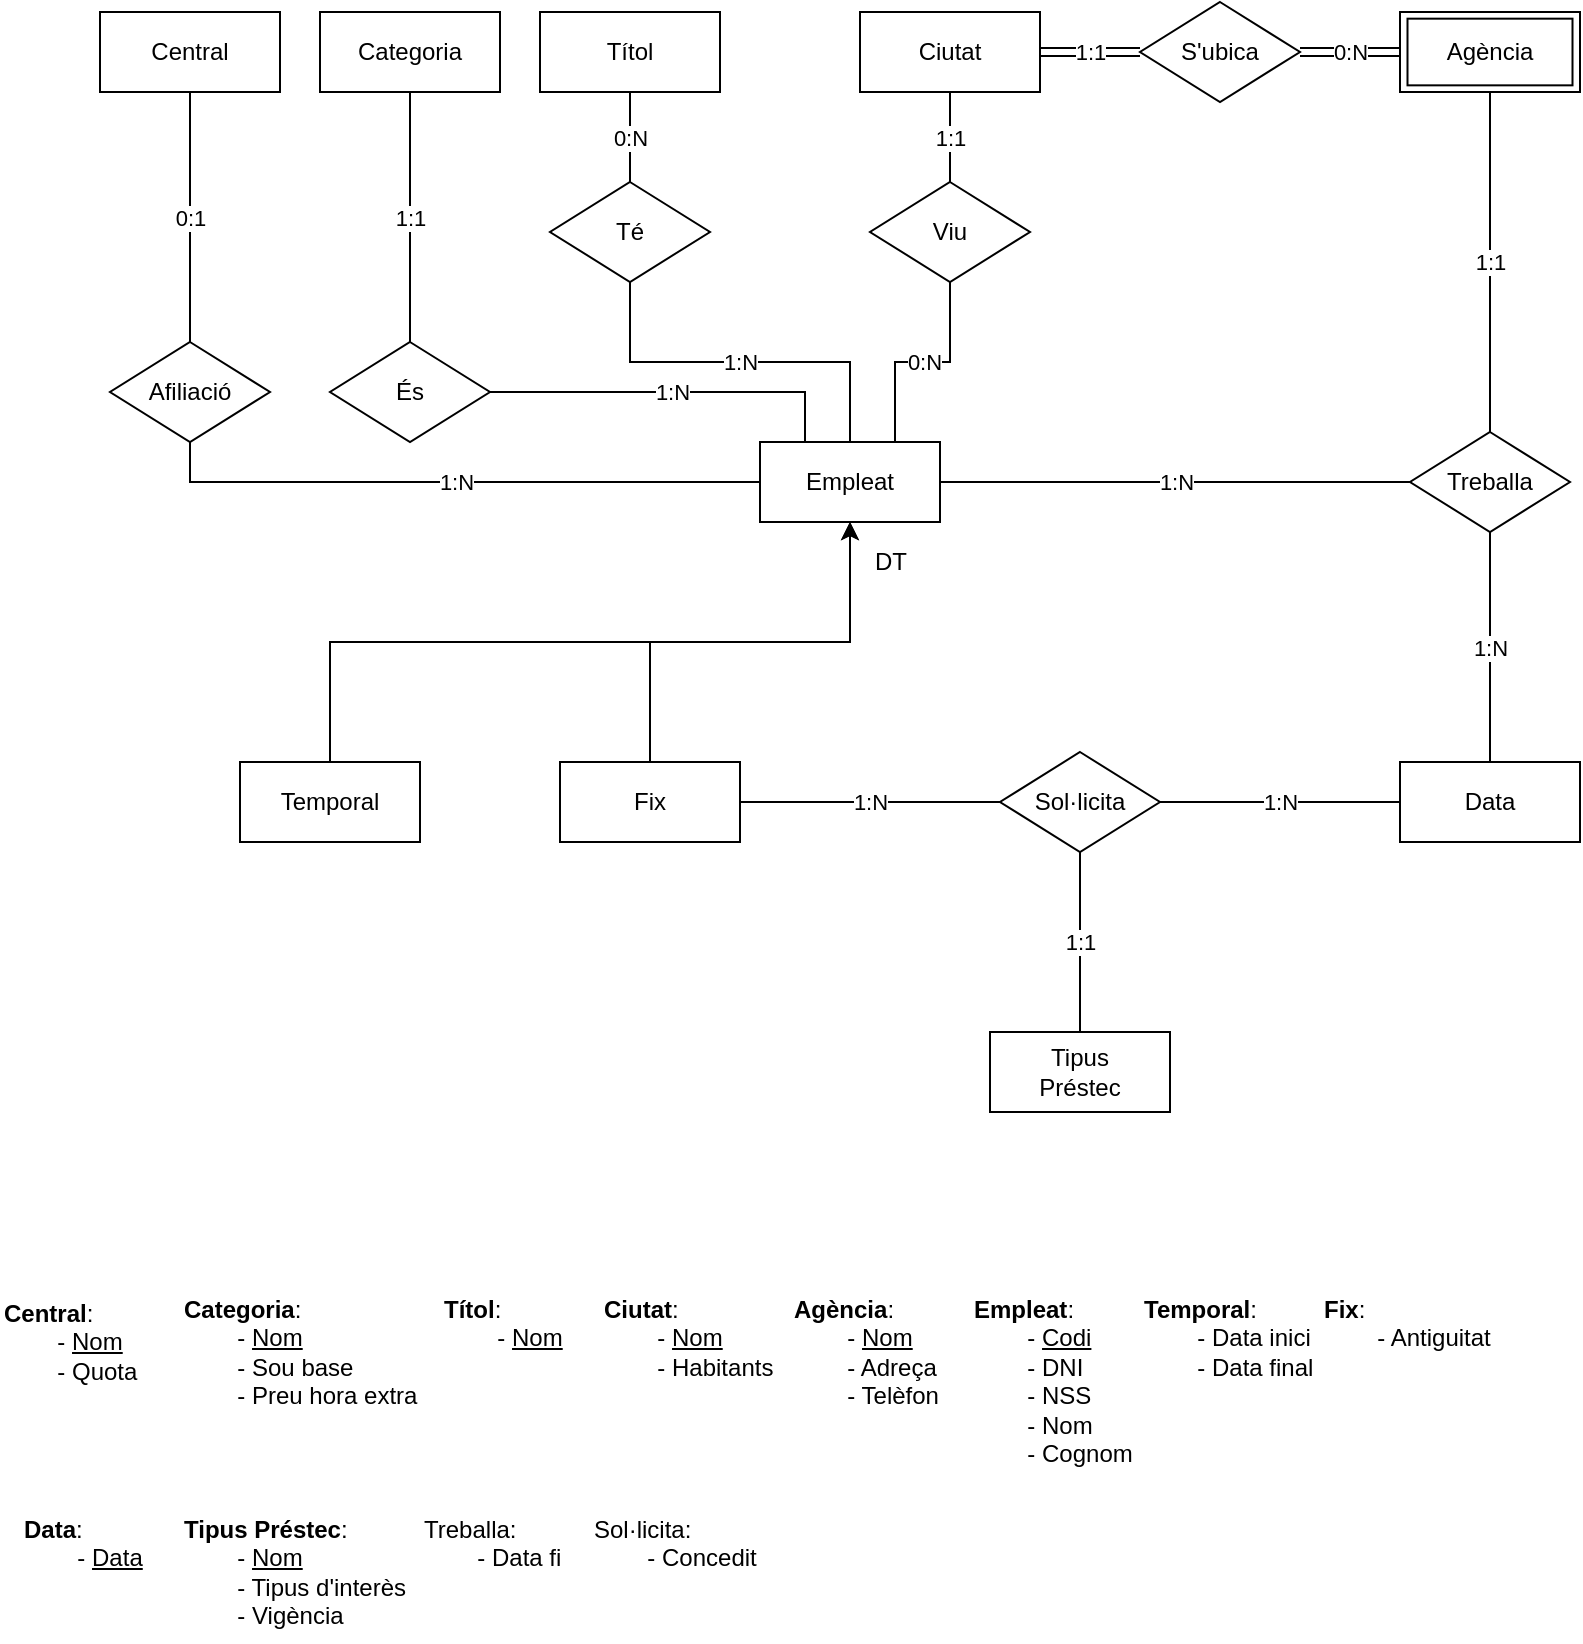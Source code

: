 <mxfile version="20.3.0" type="device"><diagram id="zCvstcG9E8lXyQq8eJAD" name="Page-1"><mxGraphModel dx="1422" dy="865" grid="1" gridSize="10" guides="1" tooltips="1" connect="1" arrows="1" fold="1" page="1" pageScale="1" pageWidth="827" pageHeight="1169" math="0" shadow="0"><root><mxCell id="0"/><mxCell id="1" parent="0"/><mxCell id="T-8h3m1oKn7MmSYytpKn-35" value="&lt;div&gt;1:N&lt;/div&gt;" style="edgeStyle=orthogonalEdgeStyle;rounded=0;orthogonalLoop=1;jettySize=auto;html=1;exitX=1;exitY=0.5;exitDx=0;exitDy=0;entryX=0;entryY=0.5;entryDx=0;entryDy=0;endArrow=none;endFill=0;" parent="1" source="T-8h3m1oKn7MmSYytpKn-1" target="T-8h3m1oKn7MmSYytpKn-34" edge="1"><mxGeometry relative="1" as="geometry"/></mxCell><mxCell id="T-8h3m1oKn7MmSYytpKn-45" value="&lt;div&gt;1:N&lt;/div&gt;" style="edgeStyle=orthogonalEdgeStyle;rounded=0;orthogonalLoop=1;jettySize=auto;html=1;exitX=0.25;exitY=0;exitDx=0;exitDy=0;entryX=1;entryY=0.5;entryDx=0;entryDy=0;endArrow=none;endFill=0;" parent="1" source="T-8h3m1oKn7MmSYytpKn-1" target="T-8h3m1oKn7MmSYytpKn-40" edge="1"><mxGeometry relative="1" as="geometry"/></mxCell><mxCell id="T-8h3m1oKn7MmSYytpKn-52" value="1:N" style="edgeStyle=orthogonalEdgeStyle;rounded=0;orthogonalLoop=1;jettySize=auto;html=1;exitX=0.5;exitY=0;exitDx=0;exitDy=0;entryX=0.5;entryY=1;entryDx=0;entryDy=0;endArrow=none;endFill=0;" parent="1" source="T-8h3m1oKn7MmSYytpKn-1" target="T-8h3m1oKn7MmSYytpKn-51" edge="1"><mxGeometry relative="1" as="geometry"/></mxCell><mxCell id="T-8h3m1oKn7MmSYytpKn-1" value="&lt;div&gt;Empleat&lt;/div&gt;" style="rounded=0;whiteSpace=wrap;html=1;" parent="1" vertex="1"><mxGeometry x="390" y="250" width="90" height="40" as="geometry"/></mxCell><mxCell id="T-8h3m1oKn7MmSYytpKn-22" value="1:1" style="edgeStyle=orthogonalEdgeStyle;rounded=0;orthogonalLoop=1;jettySize=auto;html=1;exitX=0.5;exitY=1;exitDx=0;exitDy=0;entryX=0.5;entryY=0;entryDx=0;entryDy=0;endArrow=none;endFill=0;" parent="1" source="T-8h3m1oKn7MmSYytpKn-5" target="T-8h3m1oKn7MmSYytpKn-7" edge="1"><mxGeometry relative="1" as="geometry"/></mxCell><mxCell id="T-8h3m1oKn7MmSYytpKn-5" value="&lt;div&gt;Ciutat&lt;/div&gt;" style="whiteSpace=wrap;html=1;rounded=0;" parent="1" vertex="1"><mxGeometry x="440" y="35" width="90" height="40" as="geometry"/></mxCell><mxCell id="T-8h3m1oKn7MmSYytpKn-7" value="Viu" style="rhombus;whiteSpace=wrap;html=1;" parent="1" vertex="1"><mxGeometry x="445" y="120" width="80" height="50" as="geometry"/></mxCell><mxCell id="T-8h3m1oKn7MmSYytpKn-18" value="&lt;div&gt;0:N&lt;/div&gt;" style="edgeStyle=orthogonalEdgeStyle;rounded=0;orthogonalLoop=1;jettySize=auto;html=1;exitX=0.75;exitY=0;exitDx=0;exitDy=0;entryX=0.5;entryY=1;entryDx=0;entryDy=0;endArrow=none;endFill=0;" parent="1" source="T-8h3m1oKn7MmSYytpKn-1" target="T-8h3m1oKn7MmSYytpKn-7" edge="1"><mxGeometry relative="1" as="geometry"><mxPoint x="525" y="150" as="sourcePoint"/></mxGeometry></mxCell><mxCell id="T-8h3m1oKn7MmSYytpKn-26" value="S'ubica" style="rhombus;whiteSpace=wrap;html=1;" parent="1" vertex="1"><mxGeometry x="580" y="30" width="80" height="50" as="geometry"/></mxCell><mxCell id="T-8h3m1oKn7MmSYytpKn-29" value="" style="group" parent="1" vertex="1" connectable="0"><mxGeometry x="710" y="35" width="90" height="40" as="geometry"/></mxCell><mxCell id="T-8h3m1oKn7MmSYytpKn-27" value="&lt;div&gt;Agència&lt;/div&gt;" style="whiteSpace=wrap;html=1;rounded=0;" parent="T-8h3m1oKn7MmSYytpKn-29" vertex="1"><mxGeometry width="90" height="40" as="geometry"/></mxCell><mxCell id="T-8h3m1oKn7MmSYytpKn-28" value="" style="rounded=0;whiteSpace=wrap;html=1;shadow=0;glass=0;sketch=0;fillColor=none;" parent="T-8h3m1oKn7MmSYytpKn-29" vertex="1"><mxGeometry x="3.75" y="3.333" width="82.5" height="33.333" as="geometry"/></mxCell><mxCell id="T-8h3m1oKn7MmSYytpKn-30" value="1:1" style="shape=link;html=1;rounded=0;endArrow=none;endFill=0;entryX=0;entryY=0.5;entryDx=0;entryDy=0;exitX=1;exitY=0.5;exitDx=0;exitDy=0;" parent="1" source="T-8h3m1oKn7MmSYytpKn-5" target="T-8h3m1oKn7MmSYytpKn-26" edge="1"><mxGeometry relative="1" as="geometry"><mxPoint x="555" y="110" as="sourcePoint"/><mxPoint x="715" y="110" as="targetPoint"/></mxGeometry></mxCell><mxCell id="T-8h3m1oKn7MmSYytpKn-32" value="0:N" style="shape=link;html=1;rounded=0;endArrow=none;endFill=0;entryX=0;entryY=0.5;entryDx=0;entryDy=0;exitX=1;exitY=0.5;exitDx=0;exitDy=0;" parent="1" source="T-8h3m1oKn7MmSYytpKn-26" target="T-8h3m1oKn7MmSYytpKn-27" edge="1"><mxGeometry relative="1" as="geometry"><mxPoint x="565" y="120" as="sourcePoint"/><mxPoint x="725" y="120" as="targetPoint"/></mxGeometry></mxCell><mxCell id="T-8h3m1oKn7MmSYytpKn-36" value="1:1" style="edgeStyle=orthogonalEdgeStyle;rounded=0;orthogonalLoop=1;jettySize=auto;html=1;exitX=0.5;exitY=0;exitDx=0;exitDy=0;entryX=0.5;entryY=1;entryDx=0;entryDy=0;endArrow=none;endFill=0;" parent="1" source="T-8h3m1oKn7MmSYytpKn-34" target="T-8h3m1oKn7MmSYytpKn-27" edge="1"><mxGeometry relative="1" as="geometry"/></mxCell><mxCell id="T-8h3m1oKn7MmSYytpKn-34" value="&lt;div&gt;Treballa&lt;/div&gt;" style="rhombus;whiteSpace=wrap;html=1;" parent="1" vertex="1"><mxGeometry x="715" y="245" width="80" height="50" as="geometry"/></mxCell><mxCell id="T-8h3m1oKn7MmSYytpKn-38" value="1:N" style="edgeStyle=orthogonalEdgeStyle;rounded=0;orthogonalLoop=1;jettySize=auto;html=1;exitX=0.5;exitY=0;exitDx=0;exitDy=0;entryX=0.5;entryY=1;entryDx=0;entryDy=0;endArrow=none;endFill=0;" parent="1" source="T-8h3m1oKn7MmSYytpKn-37" target="T-8h3m1oKn7MmSYytpKn-34" edge="1"><mxGeometry relative="1" as="geometry"/></mxCell><mxCell id="T-8h3m1oKn7MmSYytpKn-37" value="Data" style="rounded=0;whiteSpace=wrap;html=1;" parent="1" vertex="1"><mxGeometry x="710" y="410" width="90" height="40" as="geometry"/></mxCell><mxCell id="T-8h3m1oKn7MmSYytpKn-39" value="Categoria" style="rounded=0;whiteSpace=wrap;html=1;" parent="1" vertex="1"><mxGeometry x="170" y="35" width="90" height="40" as="geometry"/></mxCell><mxCell id="T-8h3m1oKn7MmSYytpKn-42" value="1:1" style="edgeStyle=orthogonalEdgeStyle;rounded=0;orthogonalLoop=1;jettySize=auto;html=1;exitX=0.5;exitY=0;exitDx=0;exitDy=0;entryX=0.5;entryY=1;entryDx=0;entryDy=0;endArrow=none;endFill=0;" parent="1" source="T-8h3m1oKn7MmSYytpKn-40" target="T-8h3m1oKn7MmSYytpKn-39" edge="1"><mxGeometry relative="1" as="geometry"/></mxCell><mxCell id="T-8h3m1oKn7MmSYytpKn-40" value="És" style="rhombus;whiteSpace=wrap;html=1;" parent="1" vertex="1"><mxGeometry x="175" y="200" width="80" height="50" as="geometry"/></mxCell><mxCell id="T-8h3m1oKn7MmSYytpKn-48" value="0:1" style="edgeStyle=orthogonalEdgeStyle;rounded=0;orthogonalLoop=1;jettySize=auto;html=1;exitX=0.5;exitY=1;exitDx=0;exitDy=0;entryX=0.5;entryY=0;entryDx=0;entryDy=0;endArrow=none;endFill=0;" parent="1" source="T-8h3m1oKn7MmSYytpKn-46" target="T-8h3m1oKn7MmSYytpKn-47" edge="1"><mxGeometry relative="1" as="geometry"/></mxCell><mxCell id="T-8h3m1oKn7MmSYytpKn-46" value="&lt;div&gt;Central&lt;/div&gt;" style="rounded=0;whiteSpace=wrap;html=1;" parent="1" vertex="1"><mxGeometry x="60" y="35" width="90" height="40" as="geometry"/></mxCell><mxCell id="T-8h3m1oKn7MmSYytpKn-49" value="1:N" style="edgeStyle=orthogonalEdgeStyle;rounded=0;orthogonalLoop=1;jettySize=auto;html=1;exitX=0.5;exitY=1;exitDx=0;exitDy=0;entryX=0;entryY=0.5;entryDx=0;entryDy=0;endArrow=none;endFill=0;" parent="1" source="T-8h3m1oKn7MmSYytpKn-47" target="T-8h3m1oKn7MmSYytpKn-1" edge="1"><mxGeometry relative="1" as="geometry"/></mxCell><mxCell id="T-8h3m1oKn7MmSYytpKn-47" value="Afiliació" style="rhombus;whiteSpace=wrap;html=1;" parent="1" vertex="1"><mxGeometry x="65" y="200" width="80" height="50" as="geometry"/></mxCell><mxCell id="T-8h3m1oKn7MmSYytpKn-50" value="Títol" style="rounded=0;whiteSpace=wrap;html=1;" parent="1" vertex="1"><mxGeometry x="280" y="35" width="90" height="40" as="geometry"/></mxCell><mxCell id="T-8h3m1oKn7MmSYytpKn-53" value="0:N" style="edgeStyle=orthogonalEdgeStyle;rounded=0;orthogonalLoop=1;jettySize=auto;html=1;exitX=0.5;exitY=0;exitDx=0;exitDy=0;entryX=0.5;entryY=1;entryDx=0;entryDy=0;endArrow=none;endFill=0;" parent="1" source="T-8h3m1oKn7MmSYytpKn-51" target="T-8h3m1oKn7MmSYytpKn-50" edge="1"><mxGeometry relative="1" as="geometry"/></mxCell><mxCell id="T-8h3m1oKn7MmSYytpKn-51" value="Té" style="rhombus;whiteSpace=wrap;html=1;" parent="1" vertex="1"><mxGeometry x="285" y="120" width="80" height="50" as="geometry"/></mxCell><mxCell id="T-8h3m1oKn7MmSYytpKn-66" style="edgeStyle=orthogonalEdgeStyle;rounded=0;orthogonalLoop=1;jettySize=auto;html=1;exitX=0.5;exitY=0;exitDx=0;exitDy=0;entryX=0.5;entryY=1;entryDx=0;entryDy=0;endArrow=classic;endFill=1;" parent="1" source="T-8h3m1oKn7MmSYytpKn-54" target="T-8h3m1oKn7MmSYytpKn-1" edge="1"><mxGeometry relative="1" as="geometry"/></mxCell><mxCell id="T-8h3m1oKn7MmSYytpKn-54" value="Temporal" style="rounded=0;whiteSpace=wrap;html=1;" parent="1" vertex="1"><mxGeometry x="130" y="410" width="90" height="40" as="geometry"/></mxCell><mxCell id="T-8h3m1oKn7MmSYytpKn-67" style="edgeStyle=orthogonalEdgeStyle;rounded=0;orthogonalLoop=1;jettySize=auto;html=1;exitX=0.5;exitY=0;exitDx=0;exitDy=0;entryX=0.5;entryY=1;entryDx=0;entryDy=0;endArrow=classic;endFill=1;" parent="1" source="T-8h3m1oKn7MmSYytpKn-55" target="T-8h3m1oKn7MmSYytpKn-1" edge="1"><mxGeometry relative="1" as="geometry"/></mxCell><mxCell id="T-8h3m1oKn7MmSYytpKn-55" value="Fix" style="rounded=0;whiteSpace=wrap;html=1;" parent="1" vertex="1"><mxGeometry x="290" y="410" width="90" height="40" as="geometry"/></mxCell><mxCell id="T-8h3m1oKn7MmSYytpKn-64" value="DT" style="text;html=1;align=center;verticalAlign=middle;resizable=0;points=[];autosize=1;strokeColor=none;fillColor=none;" parent="1" vertex="1"><mxGeometry x="435" y="295" width="40" height="30" as="geometry"/></mxCell><mxCell id="T-8h3m1oKn7MmSYytpKn-69" value="1:N" style="edgeStyle=orthogonalEdgeStyle;rounded=0;orthogonalLoop=1;jettySize=auto;html=1;exitX=1;exitY=0.5;exitDx=0;exitDy=0;entryX=0;entryY=0.5;entryDx=0;entryDy=0;endArrow=none;endFill=0;" parent="1" source="T-8h3m1oKn7MmSYytpKn-68" target="T-8h3m1oKn7MmSYytpKn-37" edge="1"><mxGeometry relative="1" as="geometry"/></mxCell><mxCell id="T-8h3m1oKn7MmSYytpKn-70" value="1:N" style="edgeStyle=orthogonalEdgeStyle;rounded=0;orthogonalLoop=1;jettySize=auto;html=1;exitX=0;exitY=0.5;exitDx=0;exitDy=0;entryX=1;entryY=0.5;entryDx=0;entryDy=0;endArrow=none;endFill=0;" parent="1" source="T-8h3m1oKn7MmSYytpKn-68" target="T-8h3m1oKn7MmSYytpKn-55" edge="1"><mxGeometry relative="1" as="geometry"/></mxCell><mxCell id="T-8h3m1oKn7MmSYytpKn-68" value="Sol·licita" style="rhombus;whiteSpace=wrap;html=1;" parent="1" vertex="1"><mxGeometry x="510" y="405" width="80" height="50" as="geometry"/></mxCell><mxCell id="T-8h3m1oKn7MmSYytpKn-72" value="1:1" style="edgeStyle=orthogonalEdgeStyle;rounded=0;orthogonalLoop=1;jettySize=auto;html=1;exitX=0.5;exitY=0;exitDx=0;exitDy=0;entryX=0.5;entryY=1;entryDx=0;entryDy=0;endArrow=none;endFill=0;" parent="1" source="T-8h3m1oKn7MmSYytpKn-71" target="T-8h3m1oKn7MmSYytpKn-68" edge="1"><mxGeometry relative="1" as="geometry"/></mxCell><mxCell id="T-8h3m1oKn7MmSYytpKn-71" value="Tipus&lt;br&gt;&lt;div&gt;Préstec&lt;/div&gt;" style="rounded=0;whiteSpace=wrap;html=1;" parent="1" vertex="1"><mxGeometry x="505" y="545" width="90" height="40" as="geometry"/></mxCell><mxCell id="T-8h3m1oKn7MmSYytpKn-73" value="&lt;div align=&quot;left&quot;&gt;&lt;b&gt;Central&lt;/b&gt;:&lt;/div&gt;&lt;div align=&quot;left&quot;&gt;&lt;span style=&quot;white-space: pre;&quot;&gt;&#9;&lt;/span&gt;- &lt;u&gt;Nom&lt;/u&gt;&lt;/div&gt;&lt;div align=&quot;left&quot;&gt;&lt;span style=&quot;white-space: pre;&quot;&gt;&#9;&lt;/span&gt;- Quota&lt;u&gt;&lt;br&gt;&lt;/u&gt;&lt;/div&gt;" style="text;html=1;align=left;verticalAlign=middle;resizable=0;points=[];autosize=1;strokeColor=none;fillColor=none;" parent="1" vertex="1"><mxGeometry x="10" y="670" width="90" height="60" as="geometry"/></mxCell><mxCell id="T-8h3m1oKn7MmSYytpKn-74" value="&lt;div&gt;&lt;b&gt;Categoria&lt;/b&gt;:&lt;/div&gt;&lt;div&gt;&lt;span style=&quot;white-space: pre;&quot;&gt;&#9;&lt;/span&gt;- &lt;u&gt;Nom&lt;/u&gt;&lt;/div&gt;&lt;div&gt;&lt;span style=&quot;white-space: pre;&quot;&gt;&#9;&lt;/span&gt;- Sou base&lt;/div&gt;&lt;div&gt;&lt;span style=&quot;white-space: pre;&quot;&gt;&#9;&lt;/span&gt;- Preu hora extra&lt;br&gt;&lt;/div&gt;" style="text;html=1;align=left;verticalAlign=top;resizable=0;points=[];autosize=1;strokeColor=none;fillColor=none;" parent="1" vertex="1"><mxGeometry x="100" y="670" width="140" height="70" as="geometry"/></mxCell><mxCell id="T-8h3m1oKn7MmSYytpKn-75" value="&lt;div&gt;&lt;b&gt;Títol&lt;/b&gt;:&lt;/div&gt;&lt;div&gt;&lt;span style=&quot;white-space: pre;&quot;&gt;&#9;&lt;/span&gt;- &lt;u&gt;Nom&lt;/u&gt;&lt;br&gt;&lt;/div&gt;" style="text;html=1;align=left;verticalAlign=top;resizable=0;points=[];autosize=1;strokeColor=none;fillColor=none;" parent="1" vertex="1"><mxGeometry x="230" y="670" width="80" height="40" as="geometry"/></mxCell><mxCell id="T-8h3m1oKn7MmSYytpKn-76" value="&lt;div&gt;&lt;b&gt;Ciutat&lt;/b&gt;:&lt;/div&gt;&lt;div&gt;&lt;span style=&quot;white-space: pre;&quot;&gt;&#9;&lt;/span&gt;- &lt;u&gt;Nom&lt;/u&gt;&lt;br&gt;&lt;/div&gt;&lt;div&gt;&lt;span style=&quot;white-space: pre;&quot;&gt;&#9;&lt;/span&gt;- Habitants&lt;br&gt;&lt;/div&gt;" style="text;html=1;align=left;verticalAlign=top;resizable=0;points=[];autosize=1;strokeColor=none;fillColor=none;" parent="1" vertex="1"><mxGeometry x="310" y="670" width="110" height="60" as="geometry"/></mxCell><mxCell id="T-8h3m1oKn7MmSYytpKn-77" value="&lt;div&gt;&lt;b&gt;Agència&lt;/b&gt;:&lt;/div&gt;&lt;div&gt;&lt;span style=&quot;white-space: pre;&quot;&gt;&#9;&lt;/span&gt;- &lt;u&gt;Nom&lt;/u&gt;&lt;br&gt;&lt;/div&gt;&lt;div&gt;&lt;span style=&quot;white-space: pre;&quot;&gt;&#9;&lt;/span&gt;- Adreça&lt;/div&gt;&lt;div&gt;&lt;span style=&quot;white-space: pre;&quot;&gt;&#9;&lt;/span&gt;- Telèfon&lt;br&gt;&lt;/div&gt;" style="text;html=1;align=left;verticalAlign=top;resizable=0;points=[];autosize=1;strokeColor=none;fillColor=none;" parent="1" vertex="1"><mxGeometry x="405" y="670" width="100" height="70" as="geometry"/></mxCell><mxCell id="T-8h3m1oKn7MmSYytpKn-78" value="&lt;div&gt;&lt;b&gt;Empleat&lt;/b&gt;:&lt;/div&gt;&lt;div&gt;&lt;span style=&quot;white-space: pre;&quot;&gt;&#9;&lt;/span&gt;- &lt;u&gt;Codi&lt;/u&gt;&lt;/div&gt;&lt;div&gt;&lt;span style=&quot;white-space: pre;&quot;&gt;&#9;&lt;/span&gt;- DNI&lt;/div&gt;&lt;div&gt;&lt;span style=&quot;white-space: pre;&quot;&gt;&#9;&lt;/span&gt;- NSS&lt;/div&gt;&lt;div&gt;&lt;span style=&quot;white-space: pre;&quot;&gt;&#9;&lt;/span&gt;- Nom&lt;/div&gt;&lt;div&gt;&lt;span style=&quot;white-space: pre;&quot;&gt;&#9;&lt;/span&gt;- Cognom&lt;/div&gt;" style="text;html=1;align=left;verticalAlign=top;resizable=0;points=[];autosize=1;strokeColor=none;fillColor=none;" parent="1" vertex="1"><mxGeometry x="495" y="670" width="100" height="100" as="geometry"/></mxCell><mxCell id="T-8h3m1oKn7MmSYytpKn-80" value="&lt;div&gt;&lt;b&gt;Data&lt;/b&gt;:&lt;/div&gt;&lt;div&gt;&lt;span style=&quot;white-space: pre;&quot;&gt;&#9;&lt;/span&gt;- &lt;u&gt;Data&lt;/u&gt;&lt;br&gt;&lt;/div&gt;" style="text;html=1;align=left;verticalAlign=top;resizable=0;points=[];autosize=1;strokeColor=none;fillColor=none;" parent="1" vertex="1"><mxGeometry x="20" y="780" width="80" height="40" as="geometry"/></mxCell><mxCell id="T-8h3m1oKn7MmSYytpKn-81" value="&lt;div&gt;&lt;b&gt;Temporal&lt;/b&gt;:&lt;/div&gt;&lt;div&gt;&lt;span style=&quot;white-space: pre;&quot;&gt;&#9;&lt;/span&gt;- Data inici&lt;/div&gt;&lt;div&gt;&lt;span style=&quot;white-space: pre;&quot;&gt;&#9;&lt;/span&gt;- Data final&lt;br&gt;&lt;/div&gt;" style="text;html=1;align=left;verticalAlign=top;resizable=0;points=[];autosize=1;strokeColor=none;fillColor=none;" parent="1" vertex="1"><mxGeometry x="580" y="670" width="110" height="60" as="geometry"/></mxCell><mxCell id="T-8h3m1oKn7MmSYytpKn-82" value="&lt;div&gt;&lt;b&gt;Fix&lt;/b&gt;:&lt;/div&gt;&lt;div&gt;&lt;span style=&quot;white-space: pre;&quot;&gt;&#9;&lt;/span&gt;- Antiguitat&lt;br&gt;&lt;/div&gt;" style="text;html=1;align=left;verticalAlign=top;resizable=0;points=[];autosize=1;strokeColor=none;fillColor=none;" parent="1" vertex="1"><mxGeometry x="670" y="670" width="110" height="40" as="geometry"/></mxCell><mxCell id="T-8h3m1oKn7MmSYytpKn-83" value="&lt;div&gt;&lt;b&gt;Tipus Préstec&lt;/b&gt;:&lt;/div&gt;&lt;div&gt;&lt;span style=&quot;white-space: pre;&quot;&gt;&#9;&lt;/span&gt;- &lt;u&gt;Nom&lt;/u&gt;&lt;/div&gt;&lt;div&gt;&lt;span style=&quot;white-space: pre;&quot;&gt;&#9;&lt;/span&gt;- Tipus d'interès&lt;u&gt;&lt;br&gt;&lt;/u&gt;&lt;/div&gt;&lt;div&gt;&lt;span style=&quot;white-space: pre;&quot;&gt;&#9;&lt;/span&gt;- Vigència&lt;u&gt;&lt;br&gt;&lt;/u&gt;&lt;/div&gt;" style="text;html=1;align=left;verticalAlign=top;resizable=0;points=[];autosize=1;strokeColor=none;fillColor=none;" parent="1" vertex="1"><mxGeometry x="100" y="780" width="130" height="70" as="geometry"/></mxCell><mxCell id="T-8h3m1oKn7MmSYytpKn-84" value="&lt;div&gt;Treballa:&lt;/div&gt;&lt;div&gt;&lt;span style=&quot;white-space: pre;&quot;&gt;&#9;&lt;/span&gt;- Data fi&lt;/div&gt;" style="text;html=1;align=left;verticalAlign=top;resizable=0;points=[];autosize=1;strokeColor=none;fillColor=none;" parent="1" vertex="1"><mxGeometry x="220" y="780" width="90" height="40" as="geometry"/></mxCell><mxCell id="p2xkFvDHjpzUAkbW0B1Z-1" value="&lt;div&gt;Sol·licita:&lt;/div&gt;&lt;div&gt;&lt;span style=&quot;white-space: pre;&quot;&gt;&#9;&lt;/span&gt;- Concedit&lt;/div&gt;" style="text;html=1;align=left;verticalAlign=top;resizable=0;points=[];autosize=1;strokeColor=none;fillColor=none;" parent="1" vertex="1"><mxGeometry x="305" y="780" width="100" height="40" as="geometry"/></mxCell></root></mxGraphModel></diagram></mxfile>